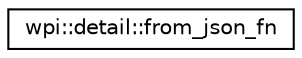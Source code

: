 digraph "Graphical Class Hierarchy"
{
  edge [fontname="Helvetica",fontsize="10",labelfontname="Helvetica",labelfontsize="10"];
  node [fontname="Helvetica",fontsize="10",shape=record];
  rankdir="LR";
  Node1 [label="wpi::detail::from_json_fn",height=0.2,width=0.4,color="black", fillcolor="white", style="filled",URL="$structwpi_1_1detail_1_1from__json__fn.html"];
}
